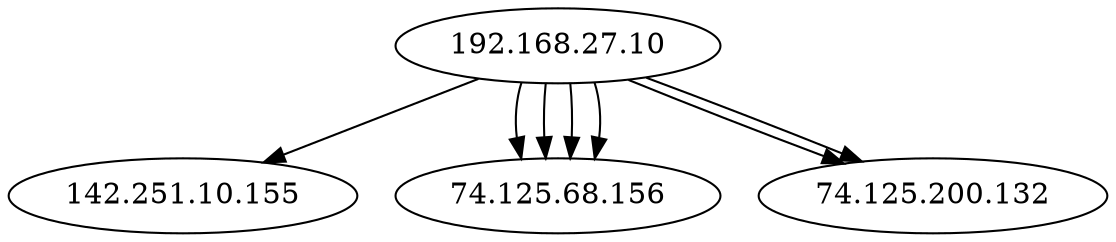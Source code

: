 digraph NWTraffic_update {
  "192.168.27.10" [degree=215, in_degree=0, out_degree=215, activity_score=1.00, total_connections=215];
  "142.251.10.155" [degree=1, in_degree=1, out_degree=0, activity_score=0.10, total_connections=1];
  "192.168.27.10" -> "142.251.10.155" [protocol_UNKNOWN=0.00,protocol_TCP=1.00,protocol_UDP=0.00,protocol_ICMP=0.00,timestamp_sin=0.68,timestamp_cos=-0.73,src_port_type=1.00,dst_port_type=0.00,conn_state_successful=1.00,conn_state_rejected_reset=0.00,conn_state_partial=0.00,conn_state_suspicious=0.00,conn_state_other=0.00,local_orig=1.00,local_resp=0.00,history_length=0.80,orig_bytes=0.58,resp_bytes=0.55,orig_pkts=0.21,resp_pkts=0.21,orig_ip_bytes=0.59,resp_ip_bytes=0.57,service_HTTP=0.00,service_FTP=0.00,service_SSH=0.00,service_DNS=0.00,service_UNKNOWN=1.00  ];
  "192.168.27.10" [degree=215, in_degree=0, out_degree=215, activity_score=1.00, total_connections=215];
  "74.125.68.156" [degree=4, in_degree=4, out_degree=0, activity_score=0.34, total_connections=4];
  "192.168.27.10" -> "74.125.68.156" [protocol_UNKNOWN=0.00,protocol_TCP=1.00,protocol_UDP=0.00,protocol_ICMP=0.00,timestamp_sin=0.67,timestamp_cos=-0.74,src_port_type=1.00,dst_port_type=0.00,conn_state_successful=1.00,conn_state_rejected_reset=0.00,conn_state_partial=0.00,conn_state_suspicious=0.00,conn_state_other=0.00,local_orig=1.00,local_resp=0.00,history_length=0.80,orig_bytes=0.60,resp_bytes=0.64,orig_pkts=0.21,resp_pkts=0.22,orig_ip_bytes=0.61,resp_ip_bytes=0.65,service_HTTP=0.00,service_FTP=0.00,service_SSH=0.00,service_DNS=0.00,service_UNKNOWN=1.00  ];
  "192.168.27.10" [degree=215, in_degree=0, out_degree=215, activity_score=1.00, total_connections=215];
  "74.125.200.132" [degree=2, in_degree=2, out_degree=0, activity_score=0.19, total_connections=2];
  "192.168.27.10" -> "74.125.200.132" [protocol_UNKNOWN=0.00,protocol_TCP=1.00,protocol_UDP=0.00,protocol_ICMP=0.00,timestamp_sin=0.67,timestamp_cos=-0.74,src_port_type=1.00,dst_port_type=0.00,conn_state_successful=1.00,conn_state_rejected_reset=0.00,conn_state_partial=0.00,conn_state_suspicious=0.00,conn_state_other=0.00,local_orig=1.00,local_resp=0.00,history_length=0.80,orig_bytes=0.57,resp_bytes=0.75,orig_pkts=0.24,resp_pkts=0.27,orig_ip_bytes=0.60,resp_ip_bytes=0.75,service_HTTP=0.00,service_FTP=0.00,service_SSH=0.00,service_DNS=0.00,service_UNKNOWN=1.00  ];
  "192.168.27.10" [degree=215, in_degree=0, out_degree=215, activity_score=1.00, total_connections=215];
  "74.125.68.156" [degree=4, in_degree=4, out_degree=0, activity_score=0.34, total_connections=4];
  "192.168.27.10" -> "74.125.68.156" [protocol_UNKNOWN=0.00,protocol_TCP=1.00,protocol_UDP=0.00,protocol_ICMP=0.00,timestamp_sin=0.67,timestamp_cos=-0.74,src_port_type=1.00,dst_port_type=0.00,conn_state_successful=0.00,conn_state_rejected_reset=1.00,conn_state_partial=0.00,conn_state_suspicious=0.00,conn_state_other=0.00,local_orig=1.00,local_resp=0.00,history_length=0.80,orig_bytes=0.55,resp_bytes=0.63,orig_pkts=0.19,resp_pkts=0.19,orig_ip_bytes=0.57,resp_ip_bytes=0.64,service_HTTP=0.00,service_FTP=0.00,service_SSH=0.00,service_DNS=0.00,service_UNKNOWN=1.00  ];
  "192.168.27.10" [degree=215, in_degree=0, out_degree=215, activity_score=1.00, total_connections=215];
  "74.125.68.156" [degree=4, in_degree=4, out_degree=0, activity_score=0.34, total_connections=4];
  "192.168.27.10" -> "74.125.68.156" [protocol_UNKNOWN=0.00,protocol_TCP=1.00,protocol_UDP=0.00,protocol_ICMP=0.00,timestamp_sin=0.67,timestamp_cos=-0.74,src_port_type=1.00,dst_port_type=0.00,conn_state_successful=0.00,conn_state_rejected_reset=1.00,conn_state_partial=0.00,conn_state_suspicious=0.00,conn_state_other=0.00,local_orig=1.00,local_resp=0.00,history_length=0.80,orig_bytes=0.55,resp_bytes=0.63,orig_pkts=0.19,resp_pkts=0.19,orig_ip_bytes=0.57,resp_ip_bytes=0.64,service_HTTP=0.00,service_FTP=0.00,service_SSH=0.00,service_DNS=0.00,service_UNKNOWN=1.00  ];
  "192.168.27.10" [degree=215, in_degree=0, out_degree=215, activity_score=1.00, total_connections=215];
  "74.125.68.156" [degree=4, in_degree=4, out_degree=0, activity_score=0.34, total_connections=4];
  "192.168.27.10" -> "74.125.68.156" [protocol_UNKNOWN=0.00,protocol_TCP=1.00,protocol_UDP=0.00,protocol_ICMP=0.00,timestamp_sin=0.67,timestamp_cos=-0.74,src_port_type=1.00,dst_port_type=0.00,conn_state_successful=0.00,conn_state_rejected_reset=1.00,conn_state_partial=0.00,conn_state_suspicious=0.00,conn_state_other=0.00,local_orig=1.00,local_resp=0.00,history_length=0.80,orig_bytes=0.55,resp_bytes=0.63,orig_pkts=0.19,resp_pkts=0.19,orig_ip_bytes=0.57,resp_ip_bytes=0.64,service_HTTP=0.00,service_FTP=0.00,service_SSH=0.00,service_DNS=0.00,service_UNKNOWN=1.00  ];
  "192.168.27.10" [degree=215, in_degree=0, out_degree=215, activity_score=1.00, total_connections=215];
  "74.125.200.132" [degree=2, in_degree=2, out_degree=0, activity_score=0.19, total_connections=2];
  "192.168.27.10" -> "74.125.200.132" [protocol_UNKNOWN=0.00,protocol_TCP=1.00,protocol_UDP=0.00,protocol_ICMP=0.00,timestamp_sin=0.67,timestamp_cos=-0.74,src_port_type=1.00,dst_port_type=0.00,conn_state_successful=0.00,conn_state_rejected_reset=1.00,conn_state_partial=0.00,conn_state_suspicious=0.00,conn_state_other=0.00,local_orig=1.00,local_resp=0.00,history_length=0.80,orig_bytes=0.55,resp_bytes=0.63,orig_pkts=0.20,resp_pkts=0.19,orig_ip_bytes=0.57,resp_ip_bytes=0.63,service_HTTP=0.00,service_FTP=0.00,service_SSH=0.00,service_DNS=0.00,service_UNKNOWN=1.00  ];
}
